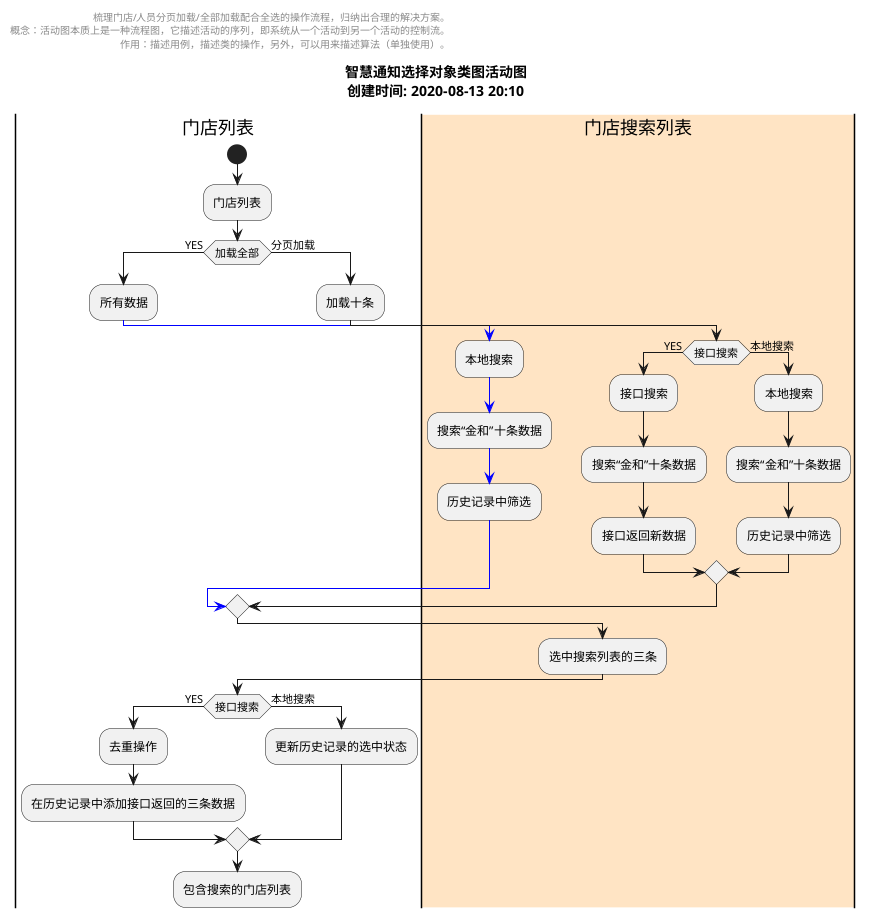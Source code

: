 @startuml
scale 1
title
        智慧通知选择对象类图活动图
        创建时间: 2020-08-13 20:10
        endtitle
        left header
                梳理门店/人员分页加载/全部加载配合全选的操作流程，归纳出合理的解决方案。
                概念：活动图本质上是一种流程图，它描述活动的序列，即系统从一个活动到另一个活动的控制流。
                作用：描述用例，描述类的操作，另外，可以用来描述算法（单独使用）。
        endheader
        '使用管道符号新建泳道
        |门店列表|
        |#bisque|门店搜索列表|

        |门店列表|
        start
        :门店列表;
        if (加载全部) then (YES)
                :所有数据;
                -[#blue]->
                |门店搜索列表|
                :本地搜索;
                -[#blue]->
                :搜索“金和”十条数据;
                -[#blue]->
                :历史记录中筛选;
                -[#blue]->
        else(分页加载)
        |门店列表|
        :加载十条;
        |门店搜索列表|
        if (接口搜索) then (YES)
                :接口搜索;
                :搜索“金和”十条数据;
                :接口返回新数据;
        else(本地搜索)
        :本地搜索;
        :搜索“金和”十条数据;
        :历史记录中筛选;
endif
endif
:选中搜索列表的三条;
|门店列表|
if (接口搜索) then (YES)
:去重操作;
:在历史记录中添加接口返回的三条数据;
else(本地搜索)
:更新历史记录的选中状态;
endif
:包含搜索的门店列表;

@enduml
